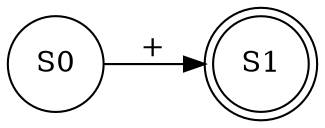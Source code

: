 digraph finite_state_machine {
	rankdir=LR;
node [shape = doublecircle]; S1;
node [shape = circle];
S0->S1 [label = "+"]; 
}